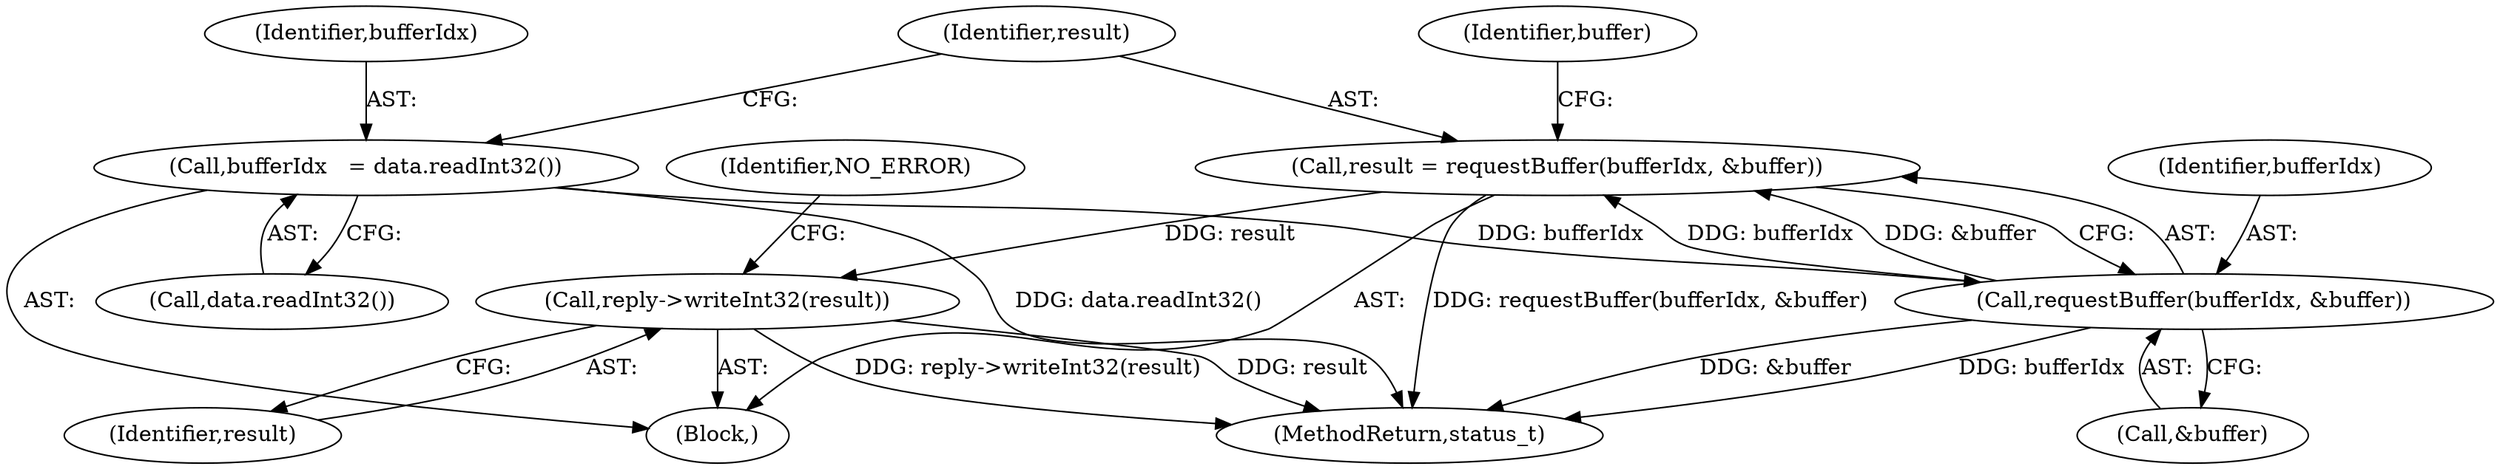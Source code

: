 digraph "0_Android_d06421fd37fbb7fd07002e6738fac3a223cb1a62@API" {
"1000139" [label="(Call,reply->writeInt32(result))"];
"1000121" [label="(Call,result = requestBuffer(bufferIdx, &buffer))"];
"1000123" [label="(Call,requestBuffer(bufferIdx, &buffer))"];
"1000116" [label="(Call,bufferIdx   = data.readInt32())"];
"1000122" [label="(Identifier,result)"];
"1000124" [label="(Identifier,bufferIdx)"];
"1000117" [label="(Identifier,bufferIdx)"];
"1000125" [label="(Call,&buffer)"];
"1000118" [label="(Call,data.readInt32())"];
"1000139" [label="(Call,reply->writeInt32(result))"];
"1000116" [label="(Call,bufferIdx   = data.readInt32())"];
"1000129" [label="(Identifier,buffer)"];
"1000142" [label="(Identifier,NO_ERROR)"];
"1000121" [label="(Call,result = requestBuffer(bufferIdx, &buffer))"];
"1000140" [label="(Identifier,result)"];
"1000123" [label="(Call,requestBuffer(bufferIdx, &buffer))"];
"1000110" [label="(Block,)"];
"1000378" [label="(MethodReturn,status_t)"];
"1000139" -> "1000110"  [label="AST: "];
"1000139" -> "1000140"  [label="CFG: "];
"1000140" -> "1000139"  [label="AST: "];
"1000142" -> "1000139"  [label="CFG: "];
"1000139" -> "1000378"  [label="DDG: reply->writeInt32(result)"];
"1000139" -> "1000378"  [label="DDG: result"];
"1000121" -> "1000139"  [label="DDG: result"];
"1000121" -> "1000110"  [label="AST: "];
"1000121" -> "1000123"  [label="CFG: "];
"1000122" -> "1000121"  [label="AST: "];
"1000123" -> "1000121"  [label="AST: "];
"1000129" -> "1000121"  [label="CFG: "];
"1000121" -> "1000378"  [label="DDG: requestBuffer(bufferIdx, &buffer)"];
"1000123" -> "1000121"  [label="DDG: bufferIdx"];
"1000123" -> "1000121"  [label="DDG: &buffer"];
"1000123" -> "1000125"  [label="CFG: "];
"1000124" -> "1000123"  [label="AST: "];
"1000125" -> "1000123"  [label="AST: "];
"1000123" -> "1000378"  [label="DDG: &buffer"];
"1000123" -> "1000378"  [label="DDG: bufferIdx"];
"1000116" -> "1000123"  [label="DDG: bufferIdx"];
"1000116" -> "1000110"  [label="AST: "];
"1000116" -> "1000118"  [label="CFG: "];
"1000117" -> "1000116"  [label="AST: "];
"1000118" -> "1000116"  [label="AST: "];
"1000122" -> "1000116"  [label="CFG: "];
"1000116" -> "1000378"  [label="DDG: data.readInt32()"];
}
